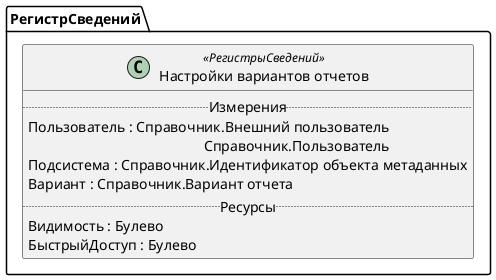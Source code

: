 ﻿@startuml НастройкиВариантовОтчетов
'!include templates.wsd
'..\include templates.wsd
class РегистрСведений.НастройкиВариантовОтчетов as "Настройки вариантов отчетов" <<РегистрыСведений>>
{
..Измерения..
Пользователь : Справочник.Внешний пользователь\rСправочник.Пользователь
Подсистема : Справочник.Идентификатор объекта метаданных
Вариант : Справочник.Вариант отчета
..Ресурсы..
Видимость : Булево
БыстрыйДоступ : Булево
}
@enduml
